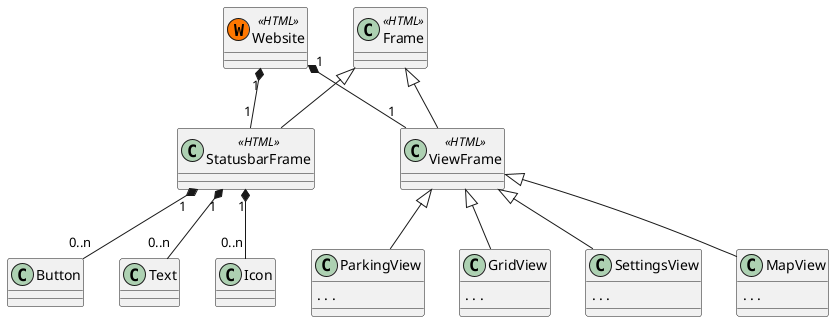 @startuml

class Website <<(W,#FF7700)HTML>>{
}

class Frame <<HTML>>{
}

class StatusbarFrame <<HTML>> extends Frame{
}

class ViewFrame <<HTML>> extends Frame{
}

class MapView extends ViewFrame{
. . .
}

class ParkingView extends ViewFrame{
. . .
}

class GridView extends ViewFrame{
. . .
}

class SettingsView extends ViewFrame{
. . .
}

Website "1"*--"1" StatusbarFrame
Website "1"*--"1" ViewFrame
StatusbarFrame "1"*--"0..n" Button
StatusbarFrame "1"*--"0..n" Text
StatusbarFrame "1"*--"0..n" Icon
@enduml
